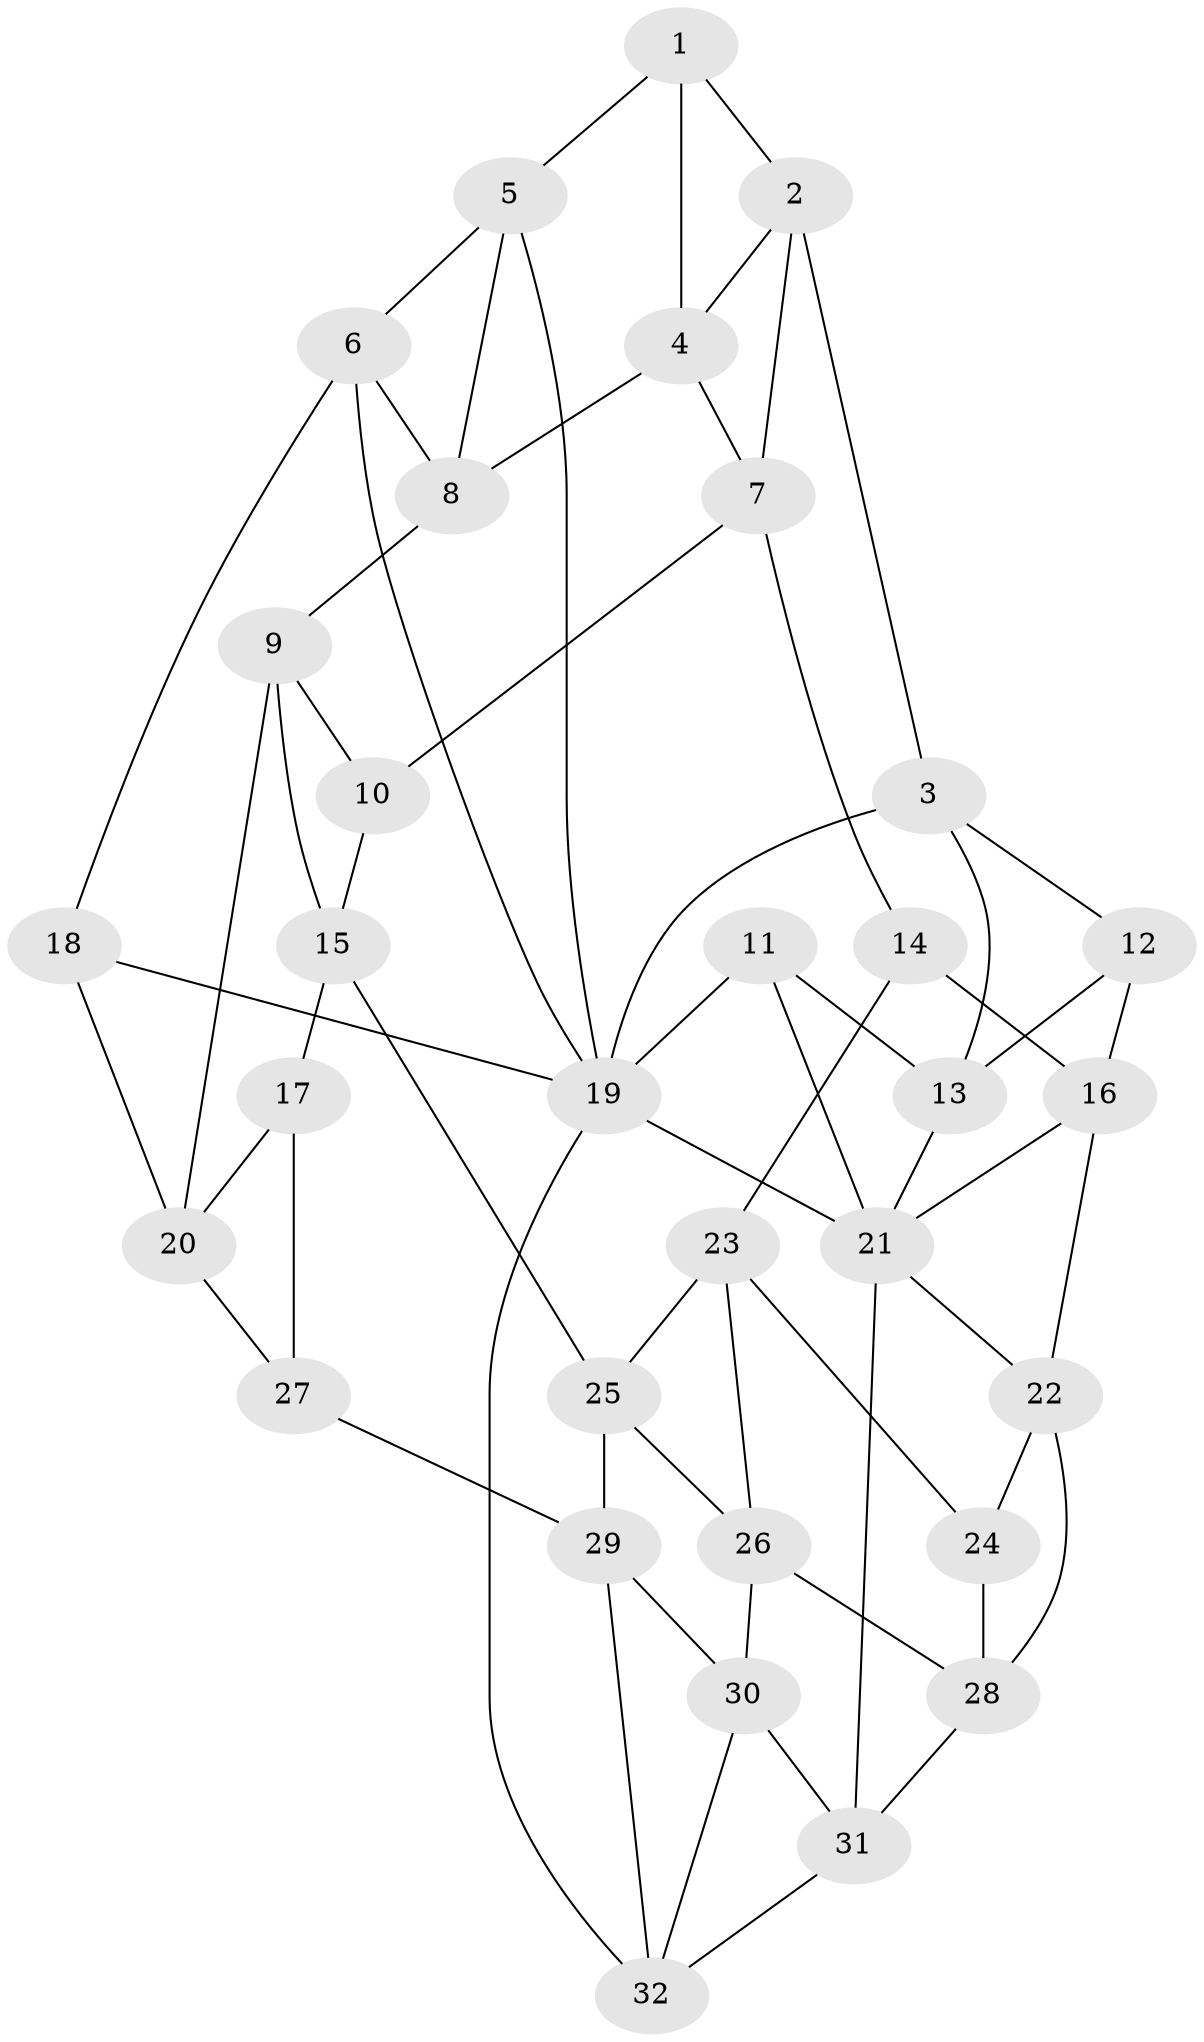 // original degree distribution, {3: 0.03125, 4: 0.265625, 5: 0.46875, 6: 0.234375}
// Generated by graph-tools (version 1.1) at 2025/51/03/09/25 03:51:10]
// undirected, 32 vertices, 62 edges
graph export_dot {
graph [start="1"]
  node [color=gray90,style=filled];
  1;
  2;
  3;
  4;
  5;
  6;
  7;
  8;
  9;
  10;
  11;
  12;
  13;
  14;
  15;
  16;
  17;
  18;
  19;
  20;
  21;
  22;
  23;
  24;
  25;
  26;
  27;
  28;
  29;
  30;
  31;
  32;
  1 -- 2 [weight=1.0];
  1 -- 4 [weight=1.0];
  1 -- 5 [weight=1.0];
  2 -- 3 [weight=1.0];
  2 -- 4 [weight=1.0];
  2 -- 7 [weight=1.0];
  3 -- 12 [weight=1.0];
  3 -- 13 [weight=1.0];
  3 -- 19 [weight=1.0];
  4 -- 7 [weight=1.0];
  4 -- 8 [weight=1.0];
  5 -- 6 [weight=1.0];
  5 -- 8 [weight=1.0];
  5 -- 19 [weight=1.0];
  6 -- 8 [weight=1.0];
  6 -- 18 [weight=1.0];
  6 -- 19 [weight=1.0];
  7 -- 10 [weight=1.0];
  7 -- 14 [weight=1.0];
  8 -- 9 [weight=1.0];
  9 -- 10 [weight=1.0];
  9 -- 15 [weight=1.0];
  9 -- 20 [weight=1.0];
  10 -- 15 [weight=1.0];
  11 -- 13 [weight=1.0];
  11 -- 19 [weight=1.0];
  11 -- 21 [weight=1.0];
  12 -- 13 [weight=1.0];
  12 -- 16 [weight=1.0];
  13 -- 21 [weight=1.0];
  14 -- 16 [weight=1.0];
  14 -- 23 [weight=1.0];
  15 -- 17 [weight=1.0];
  15 -- 25 [weight=1.0];
  16 -- 21 [weight=1.0];
  16 -- 22 [weight=1.0];
  17 -- 20 [weight=2.0];
  17 -- 27 [weight=1.0];
  18 -- 19 [weight=1.0];
  18 -- 20 [weight=2.0];
  19 -- 21 [weight=2.0];
  19 -- 32 [weight=1.0];
  20 -- 27 [weight=1.0];
  21 -- 22 [weight=1.0];
  21 -- 31 [weight=1.0];
  22 -- 24 [weight=1.0];
  22 -- 28 [weight=1.0];
  23 -- 24 [weight=1.0];
  23 -- 25 [weight=1.0];
  23 -- 26 [weight=1.0];
  24 -- 28 [weight=1.0];
  25 -- 26 [weight=1.0];
  25 -- 29 [weight=1.0];
  26 -- 28 [weight=1.0];
  26 -- 30 [weight=1.0];
  27 -- 29 [weight=1.0];
  28 -- 31 [weight=1.0];
  29 -- 30 [weight=1.0];
  29 -- 32 [weight=1.0];
  30 -- 31 [weight=1.0];
  30 -- 32 [weight=1.0];
  31 -- 32 [weight=1.0];
}
